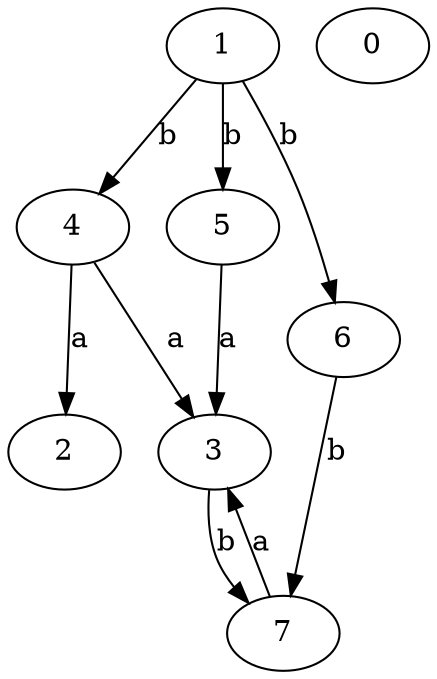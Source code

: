 strict digraph  {
2;
0;
3;
4;
5;
6;
1;
7;
3 -> 7  [label=b];
4 -> 2  [label=a];
4 -> 3  [label=a];
5 -> 3  [label=a];
6 -> 7  [label=b];
1 -> 4  [label=b];
1 -> 5  [label=b];
1 -> 6  [label=b];
7 -> 3  [label=a];
}
